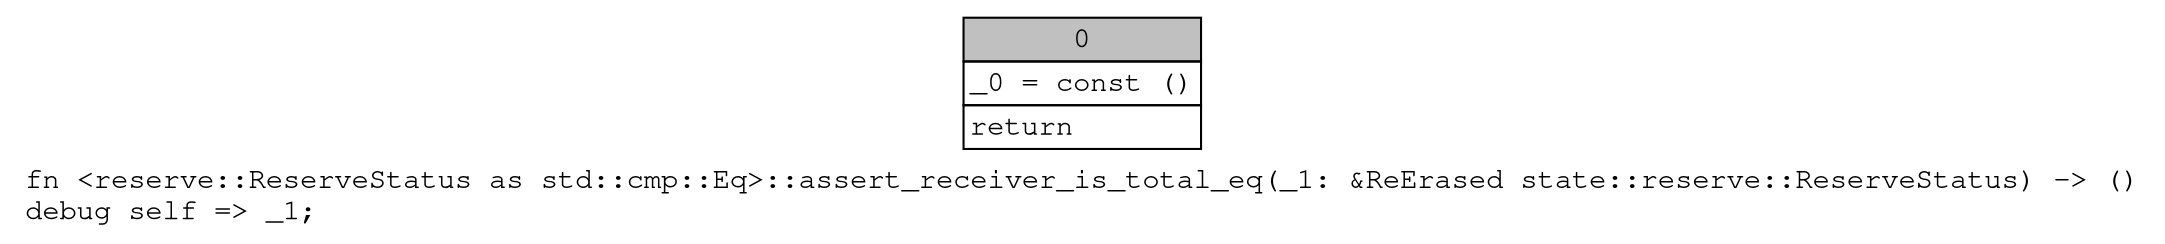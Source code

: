 digraph Mir_0_9979 {
    graph [fontname="Courier, monospace"];
    node [fontname="Courier, monospace"];
    edge [fontname="Courier, monospace"];
    label=<fn &lt;reserve::ReserveStatus as std::cmp::Eq&gt;::assert_receiver_is_total_eq(_1: &amp;ReErased state::reserve::ReserveStatus) -&gt; ()<br align="left"/>debug self =&gt; _1;<br align="left"/>>;
    bb0__0_9979 [shape="none", label=<<table border="0" cellborder="1" cellspacing="0"><tr><td bgcolor="gray" align="center" colspan="1">0</td></tr><tr><td align="left" balign="left">_0 = const ()<br/></td></tr><tr><td align="left">return</td></tr></table>>];
}
